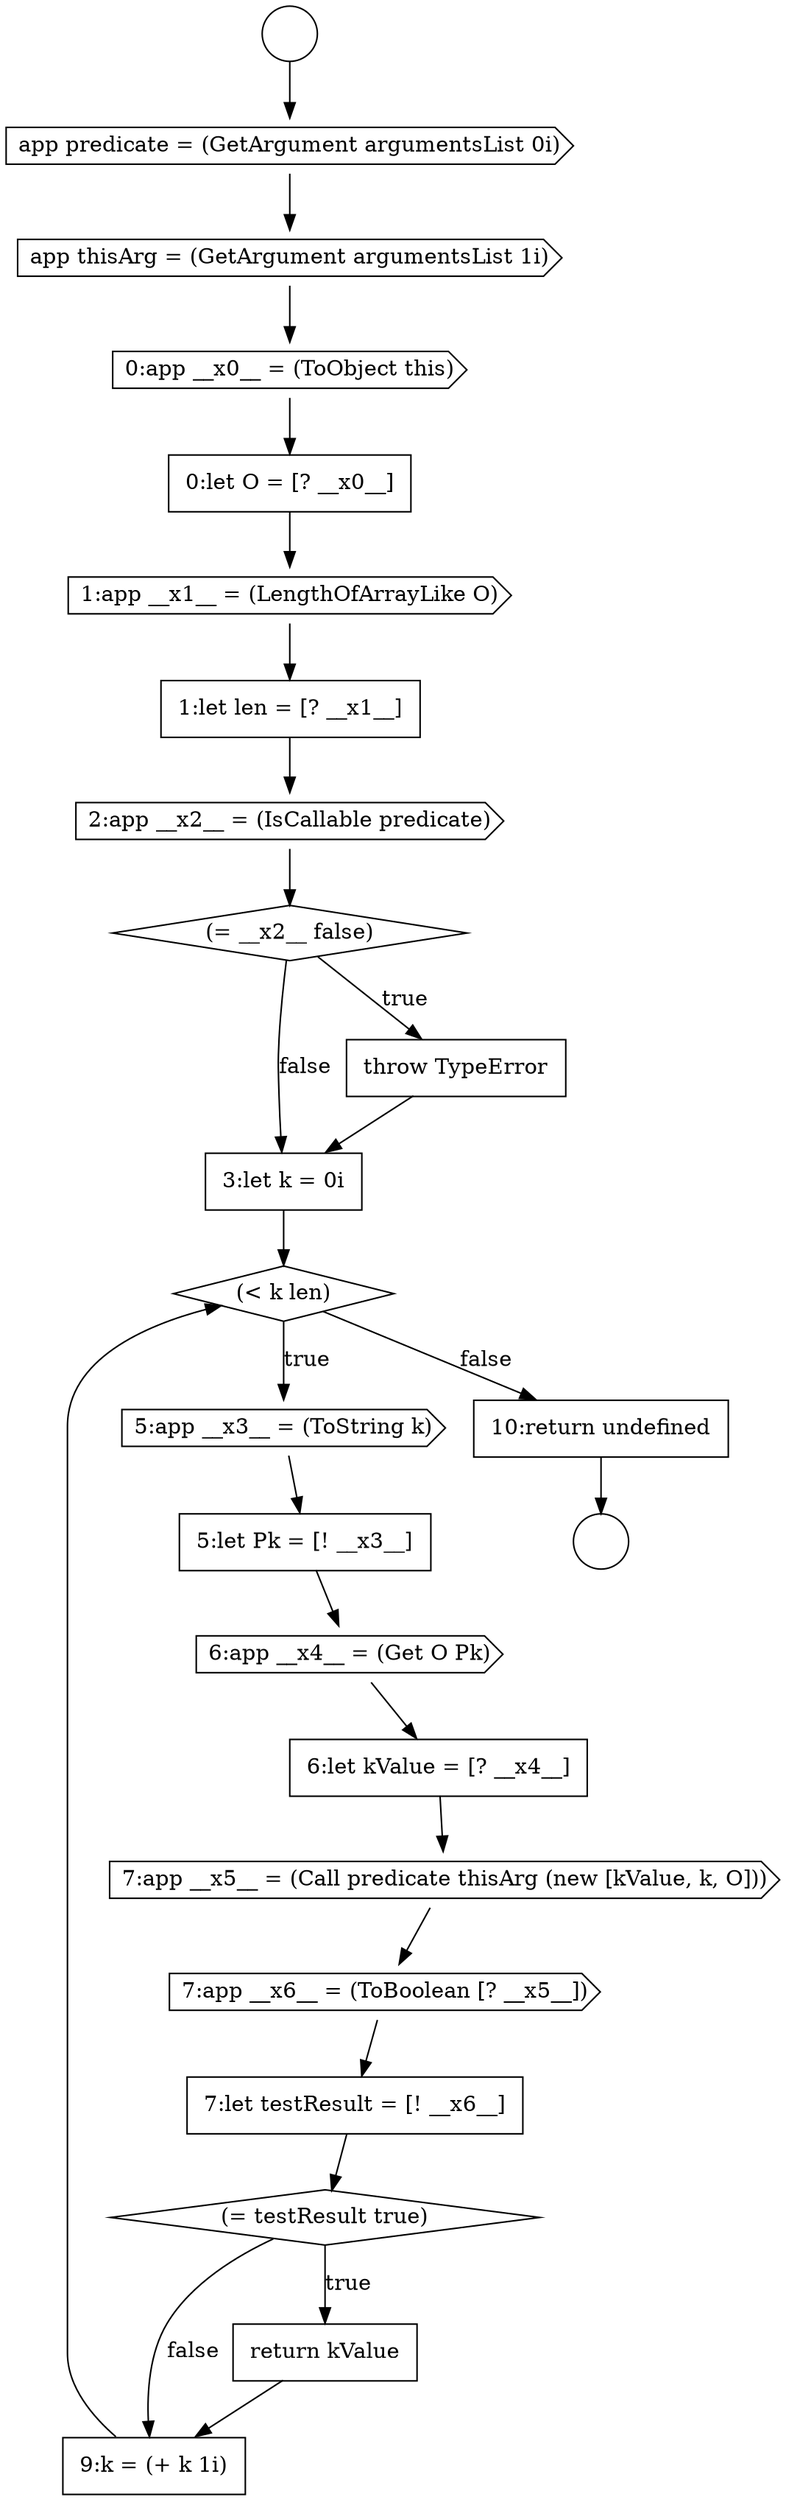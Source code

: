 digraph {
  node15926 [shape=circle label=" " color="black" fillcolor="white" style=filled]
  node15948 [shape=none, margin=0, label=<<font color="black">
    <table border="0" cellborder="1" cellspacing="0" cellpadding="10">
      <tr><td align="left">9:k = (+ k 1i)</td></tr>
    </table>
  </font>> color="black" fillcolor="white" style=filled]
  node15931 [shape=none, margin=0, label=<<font color="black">
    <table border="0" cellborder="1" cellspacing="0" cellpadding="10">
      <tr><td align="left">0:let O = [? __x0__]</td></tr>
    </table>
  </font>> color="black" fillcolor="white" style=filled]
  node15943 [shape=cds, label=<<font color="black">7:app __x5__ = (Call predicate thisArg (new [kValue, k, O]))</font>> color="black" fillcolor="white" style=filled]
  node15939 [shape=cds, label=<<font color="black">5:app __x3__ = (ToString k)</font>> color="black" fillcolor="white" style=filled]
  node15935 [shape=diamond, label=<<font color="black">(= __x2__ false)</font>> color="black" fillcolor="white" style=filled]
  node15947 [shape=none, margin=0, label=<<font color="black">
    <table border="0" cellborder="1" cellspacing="0" cellpadding="10">
      <tr><td align="left">return kValue</td></tr>
    </table>
  </font>> color="black" fillcolor="white" style=filled]
  node15930 [shape=cds, label=<<font color="black">0:app __x0__ = (ToObject this)</font>> color="black" fillcolor="white" style=filled]
  node15944 [shape=cds, label=<<font color="black">7:app __x6__ = (ToBoolean [? __x5__])</font>> color="black" fillcolor="white" style=filled]
  node15940 [shape=none, margin=0, label=<<font color="black">
    <table border="0" cellborder="1" cellspacing="0" cellpadding="10">
      <tr><td align="left">5:let Pk = [! __x3__]</td></tr>
    </table>
  </font>> color="black" fillcolor="white" style=filled]
  node15929 [shape=cds, label=<<font color="black">app thisArg = (GetArgument argumentsList 1i)</font>> color="black" fillcolor="white" style=filled]
  node15937 [shape=none, margin=0, label=<<font color="black">
    <table border="0" cellborder="1" cellspacing="0" cellpadding="10">
      <tr><td align="left">3:let k = 0i</td></tr>
    </table>
  </font>> color="black" fillcolor="white" style=filled]
  node15932 [shape=cds, label=<<font color="black">1:app __x1__ = (LengthOfArrayLike O)</font>> color="black" fillcolor="white" style=filled]
  node15945 [shape=none, margin=0, label=<<font color="black">
    <table border="0" cellborder="1" cellspacing="0" cellpadding="10">
      <tr><td align="left">7:let testResult = [! __x6__]</td></tr>
    </table>
  </font>> color="black" fillcolor="white" style=filled]
  node15942 [shape=none, margin=0, label=<<font color="black">
    <table border="0" cellborder="1" cellspacing="0" cellpadding="10">
      <tr><td align="left">6:let kValue = [? __x4__]</td></tr>
    </table>
  </font>> color="black" fillcolor="white" style=filled]
  node15927 [shape=circle label=" " color="black" fillcolor="white" style=filled]
  node15934 [shape=cds, label=<<font color="black">2:app __x2__ = (IsCallable predicate)</font>> color="black" fillcolor="white" style=filled]
  node15946 [shape=diamond, label=<<font color="black">(= testResult true)</font>> color="black" fillcolor="white" style=filled]
  node15936 [shape=none, margin=0, label=<<font color="black">
    <table border="0" cellborder="1" cellspacing="0" cellpadding="10">
      <tr><td align="left">throw TypeError</td></tr>
    </table>
  </font>> color="black" fillcolor="white" style=filled]
  node15941 [shape=cds, label=<<font color="black">6:app __x4__ = (Get O Pk)</font>> color="black" fillcolor="white" style=filled]
  node15933 [shape=none, margin=0, label=<<font color="black">
    <table border="0" cellborder="1" cellspacing="0" cellpadding="10">
      <tr><td align="left">1:let len = [? __x1__]</td></tr>
    </table>
  </font>> color="black" fillcolor="white" style=filled]
  node15928 [shape=cds, label=<<font color="black">app predicate = (GetArgument argumentsList 0i)</font>> color="black" fillcolor="white" style=filled]
  node15938 [shape=diamond, label=<<font color="black">(&lt; k len)</font>> color="black" fillcolor="white" style=filled]
  node15949 [shape=none, margin=0, label=<<font color="black">
    <table border="0" cellborder="1" cellspacing="0" cellpadding="10">
      <tr><td align="left">10:return undefined</td></tr>
    </table>
  </font>> color="black" fillcolor="white" style=filled]
  node15947 -> node15948 [ color="black"]
  node15948 -> node15938 [ color="black"]
  node15932 -> node15933 [ color="black"]
  node15928 -> node15929 [ color="black"]
  node15929 -> node15930 [ color="black"]
  node15944 -> node15945 [ color="black"]
  node15940 -> node15941 [ color="black"]
  node15939 -> node15940 [ color="black"]
  node15946 -> node15947 [label=<<font color="black">true</font>> color="black"]
  node15946 -> node15948 [label=<<font color="black">false</font>> color="black"]
  node15945 -> node15946 [ color="black"]
  node15933 -> node15934 [ color="black"]
  node15942 -> node15943 [ color="black"]
  node15949 -> node15927 [ color="black"]
  node15930 -> node15931 [ color="black"]
  node15926 -> node15928 [ color="black"]
  node15934 -> node15935 [ color="black"]
  node15943 -> node15944 [ color="black"]
  node15937 -> node15938 [ color="black"]
  node15938 -> node15939 [label=<<font color="black">true</font>> color="black"]
  node15938 -> node15949 [label=<<font color="black">false</font>> color="black"]
  node15931 -> node15932 [ color="black"]
  node15941 -> node15942 [ color="black"]
  node15936 -> node15937 [ color="black"]
  node15935 -> node15936 [label=<<font color="black">true</font>> color="black"]
  node15935 -> node15937 [label=<<font color="black">false</font>> color="black"]
}
